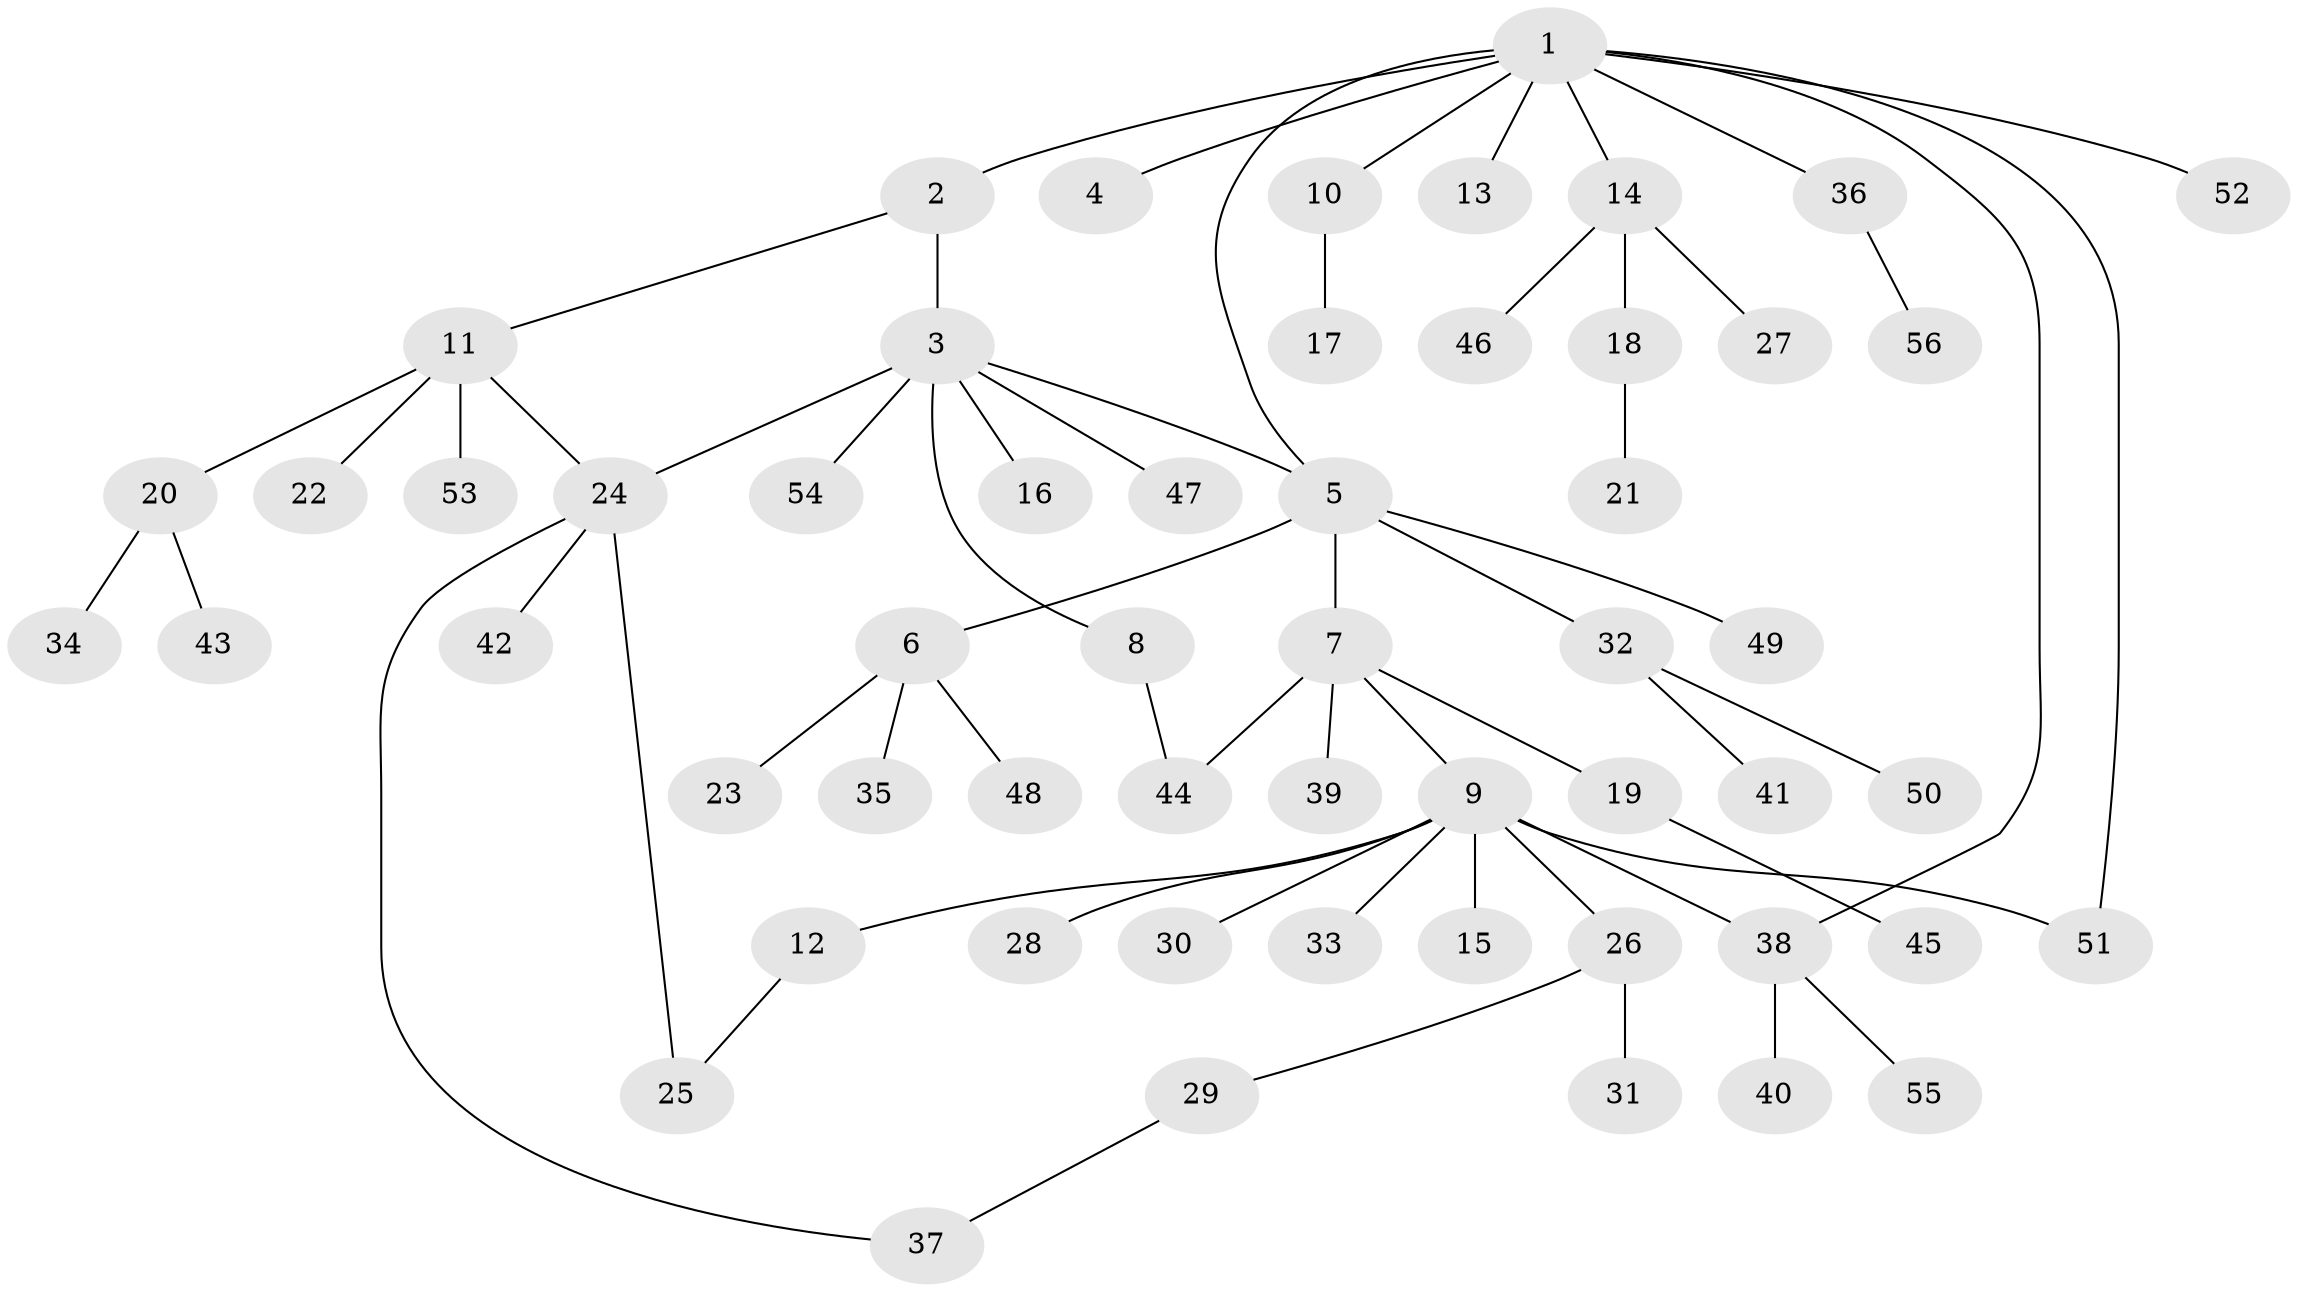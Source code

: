 // coarse degree distribution, {10: 0.025, 3: 0.125, 11: 0.025, 1: 0.6, 5: 0.05, 2: 0.125, 8: 0.025, 4: 0.025}
// Generated by graph-tools (version 1.1) at 2025/51/02/27/25 19:51:56]
// undirected, 56 vertices, 62 edges
graph export_dot {
graph [start="1"]
  node [color=gray90,style=filled];
  1;
  2;
  3;
  4;
  5;
  6;
  7;
  8;
  9;
  10;
  11;
  12;
  13;
  14;
  15;
  16;
  17;
  18;
  19;
  20;
  21;
  22;
  23;
  24;
  25;
  26;
  27;
  28;
  29;
  30;
  31;
  32;
  33;
  34;
  35;
  36;
  37;
  38;
  39;
  40;
  41;
  42;
  43;
  44;
  45;
  46;
  47;
  48;
  49;
  50;
  51;
  52;
  53;
  54;
  55;
  56;
  1 -- 2;
  1 -- 4;
  1 -- 5;
  1 -- 10;
  1 -- 13;
  1 -- 14;
  1 -- 36;
  1 -- 38;
  1 -- 51;
  1 -- 52;
  2 -- 3;
  2 -- 11;
  3 -- 5;
  3 -- 8;
  3 -- 16;
  3 -- 24;
  3 -- 47;
  3 -- 54;
  5 -- 6;
  5 -- 7;
  5 -- 32;
  5 -- 49;
  6 -- 23;
  6 -- 35;
  6 -- 48;
  7 -- 9;
  7 -- 19;
  7 -- 39;
  7 -- 44;
  8 -- 44;
  9 -- 12;
  9 -- 15;
  9 -- 26;
  9 -- 28;
  9 -- 30;
  9 -- 33;
  9 -- 38;
  9 -- 51;
  10 -- 17;
  11 -- 20;
  11 -- 22;
  11 -- 24;
  11 -- 53;
  12 -- 25;
  14 -- 18;
  14 -- 27;
  14 -- 46;
  18 -- 21;
  19 -- 45;
  20 -- 34;
  20 -- 43;
  24 -- 25;
  24 -- 37;
  24 -- 42;
  26 -- 29;
  26 -- 31;
  29 -- 37;
  32 -- 41;
  32 -- 50;
  36 -- 56;
  38 -- 40;
  38 -- 55;
}
